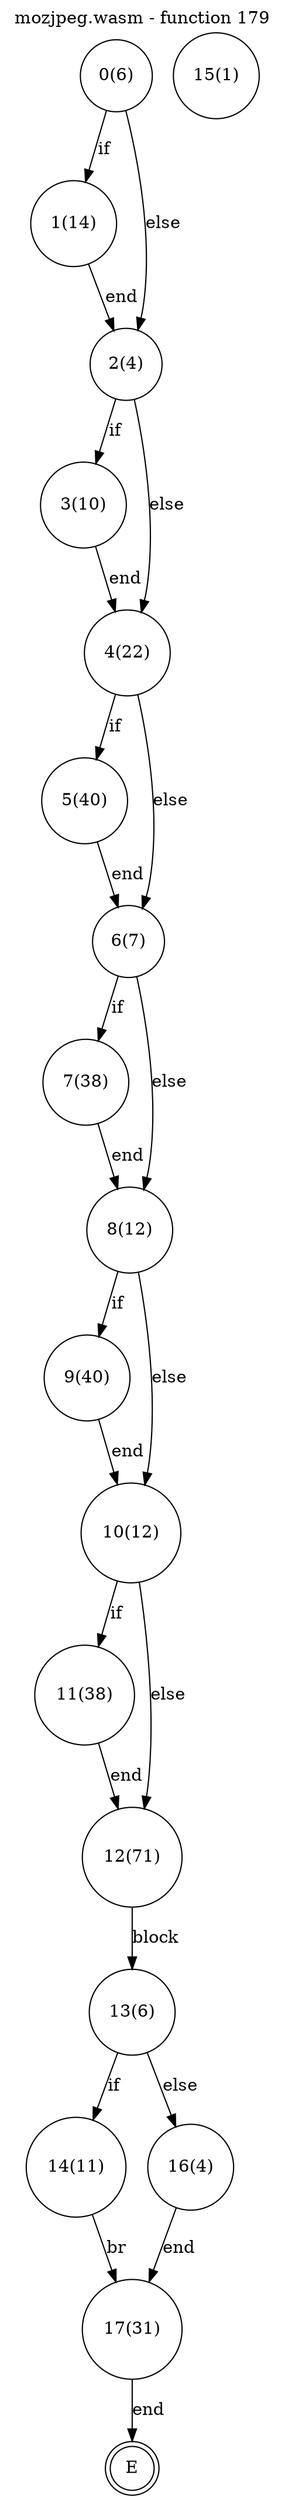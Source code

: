 digraph finite_state_machine {
    label = "mozjpeg.wasm - function 179"
    labelloc =  t
    labelfontsize = 16
    labelfontcolor = black
    labelfontname = "Helvetica"
    node [shape = doublecircle]; E ;
node [shape=circle, fontcolor=black, style="", label="0(6)"]0
node [shape=circle, fontcolor=black, style="", label="1(14)"]1
node [shape=circle, fontcolor=black, style="", label="2(4)"]2
node [shape=circle, fontcolor=black, style="", label="3(10)"]3
node [shape=circle, fontcolor=black, style="", label="4(22)"]4
node [shape=circle, fontcolor=black, style="", label="5(40)"]5
node [shape=circle, fontcolor=black, style="", label="6(7)"]6
node [shape=circle, fontcolor=black, style="", label="7(38)"]7
node [shape=circle, fontcolor=black, style="", label="8(12)"]8
node [shape=circle, fontcolor=black, style="", label="9(40)"]9
node [shape=circle, fontcolor=black, style="", label="10(12)"]10
node [shape=circle, fontcolor=black, style="", label="11(38)"]11
node [shape=circle, fontcolor=black, style="", label="12(71)"]12
node [shape=circle, fontcolor=black, style="", label="13(6)"]13
node [shape=circle, fontcolor=black, style="", label="14(11)"]14
node [shape=circle, fontcolor=black, style="", label="15(1)"]15
node [shape=circle, fontcolor=black, style="", label="16(4)"]16
node [shape=circle, fontcolor=black, style="", label="17(31)"]17
node [shape=circle, fontcolor=black, style="", label="E"]E
    0 -> 1[label="if"];
    0 -> 2[label="else"];
    1 -> 2[label="end"];
    2 -> 3[label="if"];
    2 -> 4[label="else"];
    3 -> 4[label="end"];
    4 -> 5[label="if"];
    4 -> 6[label="else"];
    5 -> 6[label="end"];
    6 -> 7[label="if"];
    6 -> 8[label="else"];
    7 -> 8[label="end"];
    8 -> 9[label="if"];
    8 -> 10[label="else"];
    9 -> 10[label="end"];
    10 -> 11[label="if"];
    10 -> 12[label="else"];
    11 -> 12[label="end"];
    12 -> 13[label="block"];
    13 -> 14[label="if"];
    13 -> 16[label="else"];
    14 -> 17[label="br"];
    16 -> 17[label="end"];
    17 -> E[label="end"];
}
